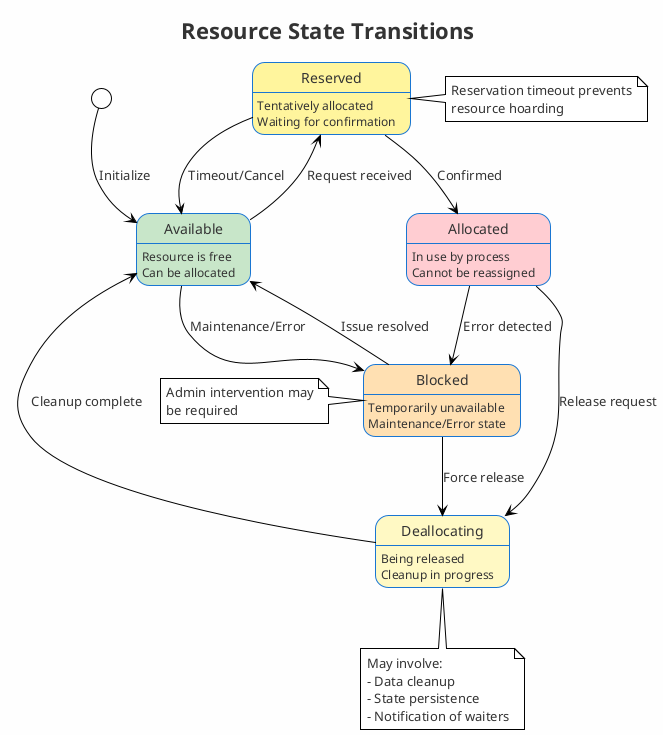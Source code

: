 @startuml state-transitions
!theme plain
title Resource State Transitions

skinparam backgroundColor #FEFEFE
skinparam stateBackgroundColor #E3F2FD
skinparam stateBorderColor #1976D2
skinparam stateFontColor #333333
skinparam defaultFontColor #333333

[*] --> Available : Initialize

state Available #C8E6C9 {
    Available : Resource is free
    Available : Can be allocated
}

state Reserved #FFF59D {
    Reserved : Tentatively allocated
    Reserved : Waiting for confirmation
}

state Allocated #FFCDD2 {
    Allocated : In use by process
    Allocated : Cannot be reassigned
}

state Blocked #FFE0B2 {
    Blocked : Temporarily unavailable
    Blocked : Maintenance/Error state
}

state Deallocating #FFF9C4 {
    Deallocating : Being released
    Deallocating : Cleanup in progress
}

Available --> Reserved : Request received
Reserved --> Allocated : Confirmed
Reserved --> Available : Timeout/Cancel
Allocated --> Deallocating : Release request
Deallocating --> Available : Cleanup complete
Available --> Blocked : Maintenance/Error
Blocked --> Available : Issue resolved
Allocated --> Blocked : Error detected
Blocked --> Deallocating : Force release

note right of Reserved
    Reservation timeout prevents
    resource hoarding
end note

note left of Blocked
    Admin intervention may
    be required
end note

note bottom of Deallocating
    May involve:
    - Data cleanup
    - State persistence
    - Notification of waiters
end note

@enduml